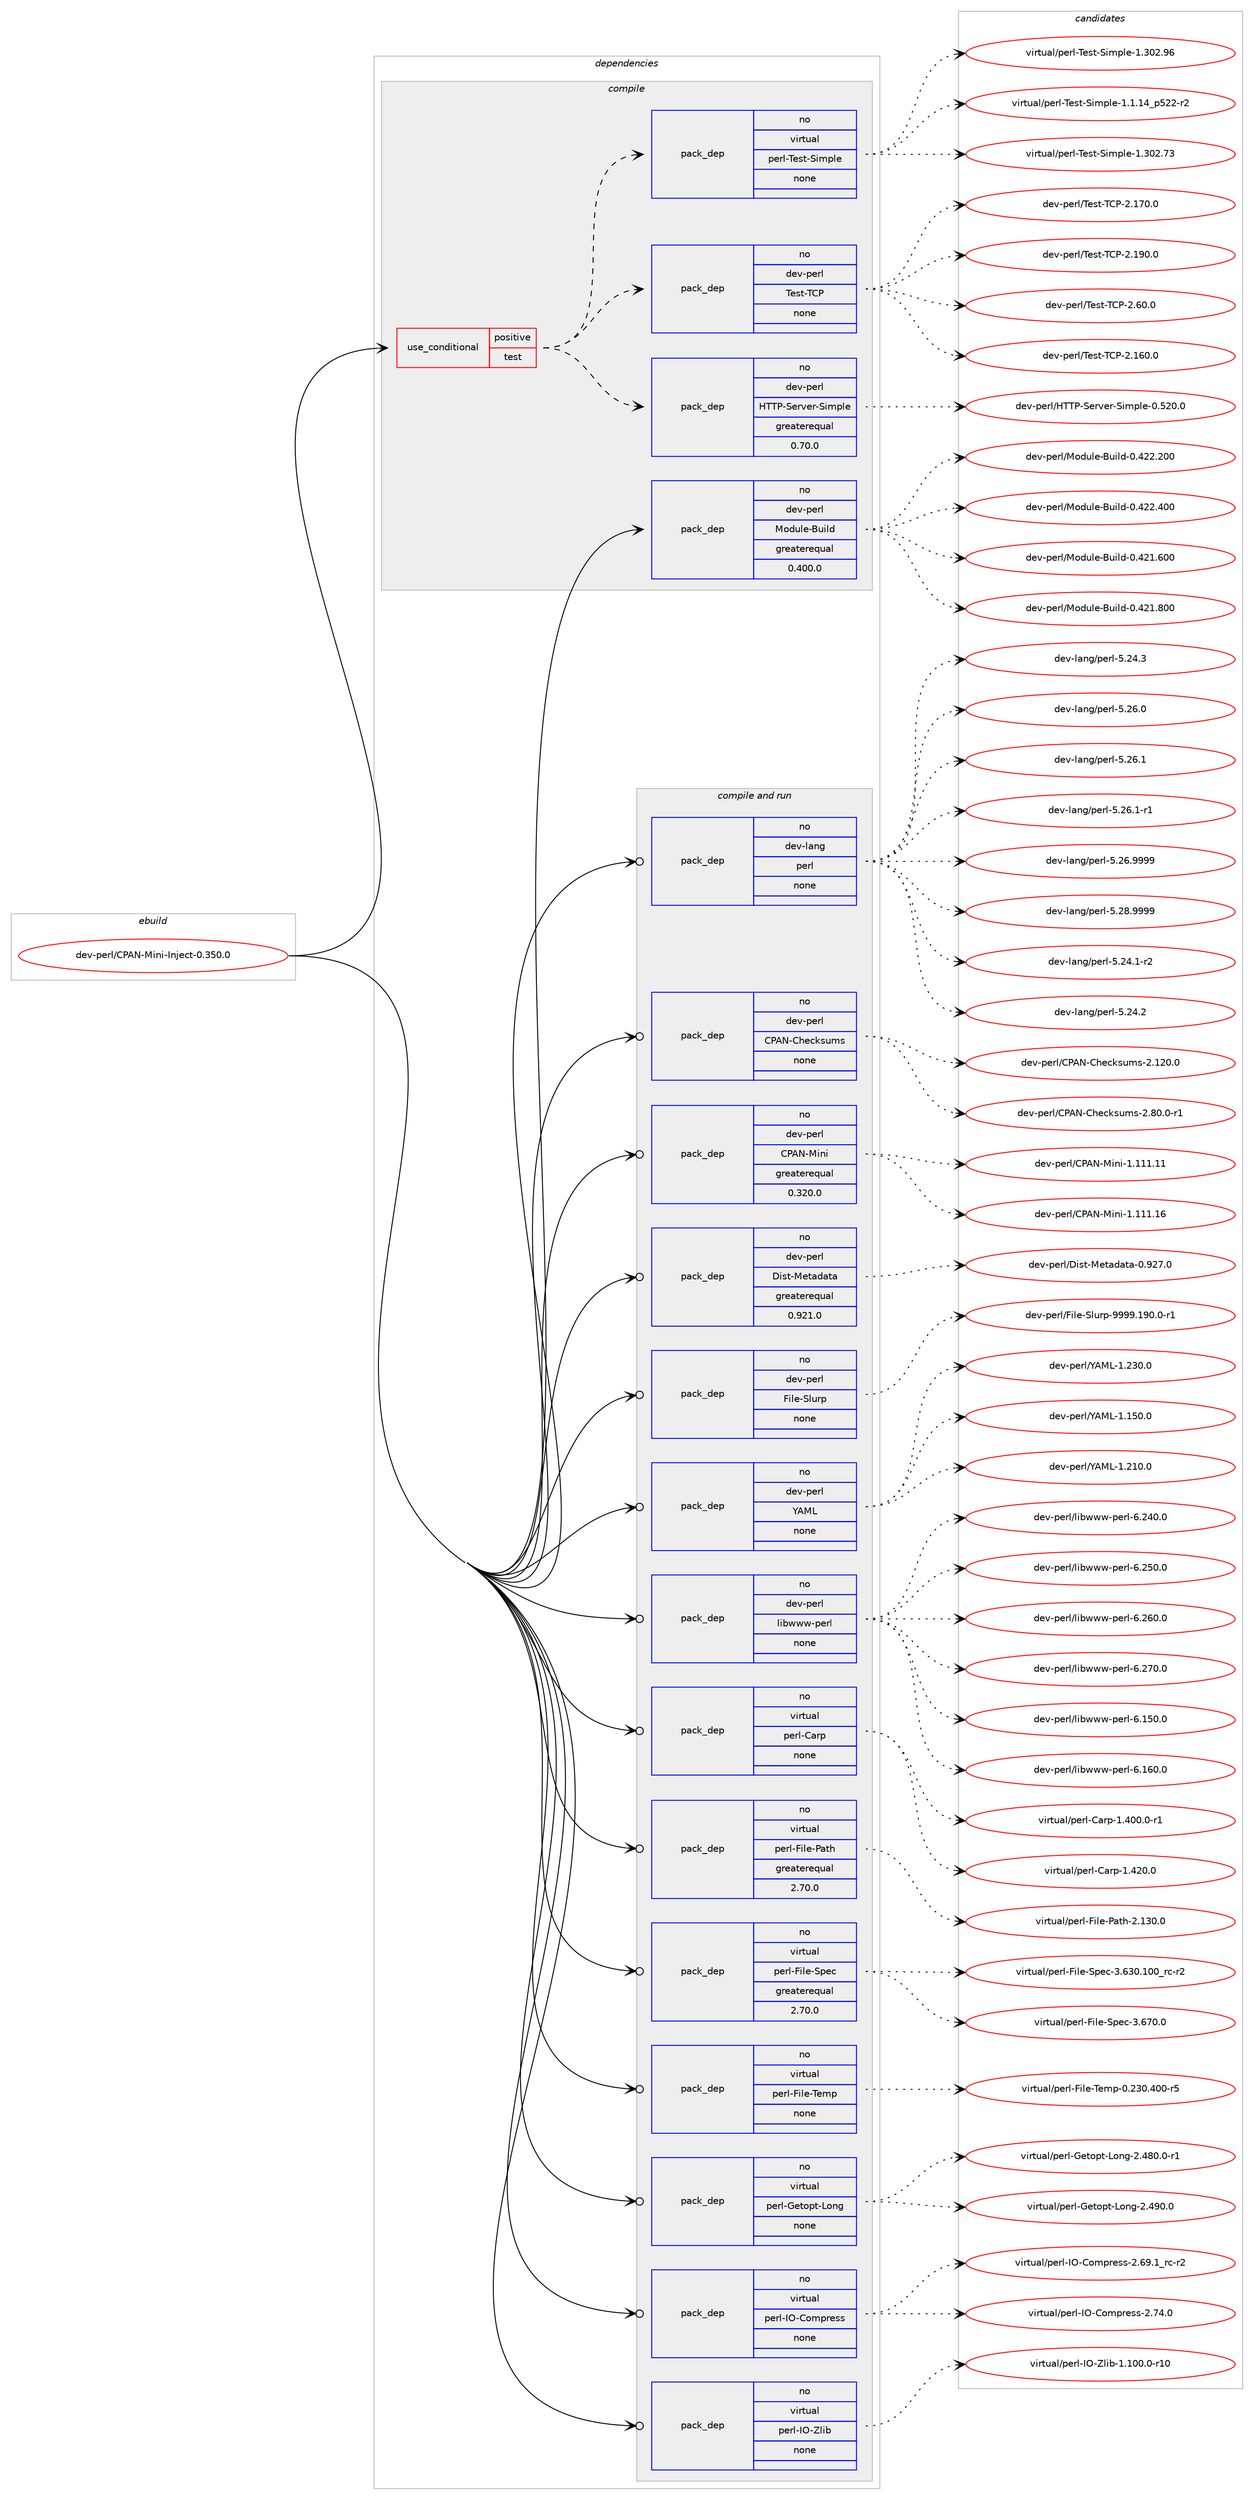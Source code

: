 digraph prolog {

# *************
# Graph options
# *************

newrank=true;
concentrate=true;
compound=true;
graph [rankdir=LR,fontname=Helvetica,fontsize=10,ranksep=1.5];#, ranksep=2.5, nodesep=0.2];
edge  [arrowhead=vee];
node  [fontname=Helvetica,fontsize=10];

# **********
# The ebuild
# **********

subgraph cluster_leftcol {
color=gray;
rank=same;
label=<<i>ebuild</i>>;
id [label="dev-perl/CPAN-Mini-Inject-0.350.0", color=red, width=4, href="../dev-perl/CPAN-Mini-Inject-0.350.0.svg"];
}

# ****************
# The dependencies
# ****************

subgraph cluster_midcol {
color=gray;
label=<<i>dependencies</i>>;
subgraph cluster_compile {
fillcolor="#eeeeee";
style=filled;
label=<<i>compile</i>>;
subgraph cond26742 {
dependency125685 [label=<<TABLE BORDER="0" CELLBORDER="1" CELLSPACING="0" CELLPADDING="4"><TR><TD ROWSPAN="3" CELLPADDING="10">use_conditional</TD></TR><TR><TD>positive</TD></TR><TR><TD>test</TD></TR></TABLE>>, shape=none, color=red];
subgraph pack95282 {
dependency125686 [label=<<TABLE BORDER="0" CELLBORDER="1" CELLSPACING="0" CELLPADDING="4" WIDTH="220"><TR><TD ROWSPAN="6" CELLPADDING="30">pack_dep</TD></TR><TR><TD WIDTH="110">no</TD></TR><TR><TD>dev-perl</TD></TR><TR><TD>HTTP-Server-Simple</TD></TR><TR><TD>greaterequal</TD></TR><TR><TD>0.70.0</TD></TR></TABLE>>, shape=none, color=blue];
}
dependency125685:e -> dependency125686:w [weight=20,style="dashed",arrowhead="vee"];
subgraph pack95283 {
dependency125687 [label=<<TABLE BORDER="0" CELLBORDER="1" CELLSPACING="0" CELLPADDING="4" WIDTH="220"><TR><TD ROWSPAN="6" CELLPADDING="30">pack_dep</TD></TR><TR><TD WIDTH="110">no</TD></TR><TR><TD>dev-perl</TD></TR><TR><TD>Test-TCP</TD></TR><TR><TD>none</TD></TR><TR><TD></TD></TR></TABLE>>, shape=none, color=blue];
}
dependency125685:e -> dependency125687:w [weight=20,style="dashed",arrowhead="vee"];
subgraph pack95284 {
dependency125688 [label=<<TABLE BORDER="0" CELLBORDER="1" CELLSPACING="0" CELLPADDING="4" WIDTH="220"><TR><TD ROWSPAN="6" CELLPADDING="30">pack_dep</TD></TR><TR><TD WIDTH="110">no</TD></TR><TR><TD>virtual</TD></TR><TR><TD>perl-Test-Simple</TD></TR><TR><TD>none</TD></TR><TR><TD></TD></TR></TABLE>>, shape=none, color=blue];
}
dependency125685:e -> dependency125688:w [weight=20,style="dashed",arrowhead="vee"];
}
id:e -> dependency125685:w [weight=20,style="solid",arrowhead="vee"];
subgraph pack95285 {
dependency125689 [label=<<TABLE BORDER="0" CELLBORDER="1" CELLSPACING="0" CELLPADDING="4" WIDTH="220"><TR><TD ROWSPAN="6" CELLPADDING="30">pack_dep</TD></TR><TR><TD WIDTH="110">no</TD></TR><TR><TD>dev-perl</TD></TR><TR><TD>Module-Build</TD></TR><TR><TD>greaterequal</TD></TR><TR><TD>0.400.0</TD></TR></TABLE>>, shape=none, color=blue];
}
id:e -> dependency125689:w [weight=20,style="solid",arrowhead="vee"];
}
subgraph cluster_compileandrun {
fillcolor="#eeeeee";
style=filled;
label=<<i>compile and run</i>>;
subgraph pack95286 {
dependency125690 [label=<<TABLE BORDER="0" CELLBORDER="1" CELLSPACING="0" CELLPADDING="4" WIDTH="220"><TR><TD ROWSPAN="6" CELLPADDING="30">pack_dep</TD></TR><TR><TD WIDTH="110">no</TD></TR><TR><TD>dev-lang</TD></TR><TR><TD>perl</TD></TR><TR><TD>none</TD></TR><TR><TD></TD></TR></TABLE>>, shape=none, color=blue];
}
id:e -> dependency125690:w [weight=20,style="solid",arrowhead="odotvee"];
subgraph pack95287 {
dependency125691 [label=<<TABLE BORDER="0" CELLBORDER="1" CELLSPACING="0" CELLPADDING="4" WIDTH="220"><TR><TD ROWSPAN="6" CELLPADDING="30">pack_dep</TD></TR><TR><TD WIDTH="110">no</TD></TR><TR><TD>dev-perl</TD></TR><TR><TD>CPAN-Checksums</TD></TR><TR><TD>none</TD></TR><TR><TD></TD></TR></TABLE>>, shape=none, color=blue];
}
id:e -> dependency125691:w [weight=20,style="solid",arrowhead="odotvee"];
subgraph pack95288 {
dependency125692 [label=<<TABLE BORDER="0" CELLBORDER="1" CELLSPACING="0" CELLPADDING="4" WIDTH="220"><TR><TD ROWSPAN="6" CELLPADDING="30">pack_dep</TD></TR><TR><TD WIDTH="110">no</TD></TR><TR><TD>dev-perl</TD></TR><TR><TD>CPAN-Mini</TD></TR><TR><TD>greaterequal</TD></TR><TR><TD>0.320.0</TD></TR></TABLE>>, shape=none, color=blue];
}
id:e -> dependency125692:w [weight=20,style="solid",arrowhead="odotvee"];
subgraph pack95289 {
dependency125693 [label=<<TABLE BORDER="0" CELLBORDER="1" CELLSPACING="0" CELLPADDING="4" WIDTH="220"><TR><TD ROWSPAN="6" CELLPADDING="30">pack_dep</TD></TR><TR><TD WIDTH="110">no</TD></TR><TR><TD>dev-perl</TD></TR><TR><TD>Dist-Metadata</TD></TR><TR><TD>greaterequal</TD></TR><TR><TD>0.921.0</TD></TR></TABLE>>, shape=none, color=blue];
}
id:e -> dependency125693:w [weight=20,style="solid",arrowhead="odotvee"];
subgraph pack95290 {
dependency125694 [label=<<TABLE BORDER="0" CELLBORDER="1" CELLSPACING="0" CELLPADDING="4" WIDTH="220"><TR><TD ROWSPAN="6" CELLPADDING="30">pack_dep</TD></TR><TR><TD WIDTH="110">no</TD></TR><TR><TD>dev-perl</TD></TR><TR><TD>File-Slurp</TD></TR><TR><TD>none</TD></TR><TR><TD></TD></TR></TABLE>>, shape=none, color=blue];
}
id:e -> dependency125694:w [weight=20,style="solid",arrowhead="odotvee"];
subgraph pack95291 {
dependency125695 [label=<<TABLE BORDER="0" CELLBORDER="1" CELLSPACING="0" CELLPADDING="4" WIDTH="220"><TR><TD ROWSPAN="6" CELLPADDING="30">pack_dep</TD></TR><TR><TD WIDTH="110">no</TD></TR><TR><TD>dev-perl</TD></TR><TR><TD>YAML</TD></TR><TR><TD>none</TD></TR><TR><TD></TD></TR></TABLE>>, shape=none, color=blue];
}
id:e -> dependency125695:w [weight=20,style="solid",arrowhead="odotvee"];
subgraph pack95292 {
dependency125696 [label=<<TABLE BORDER="0" CELLBORDER="1" CELLSPACING="0" CELLPADDING="4" WIDTH="220"><TR><TD ROWSPAN="6" CELLPADDING="30">pack_dep</TD></TR><TR><TD WIDTH="110">no</TD></TR><TR><TD>dev-perl</TD></TR><TR><TD>libwww-perl</TD></TR><TR><TD>none</TD></TR><TR><TD></TD></TR></TABLE>>, shape=none, color=blue];
}
id:e -> dependency125696:w [weight=20,style="solid",arrowhead="odotvee"];
subgraph pack95293 {
dependency125697 [label=<<TABLE BORDER="0" CELLBORDER="1" CELLSPACING="0" CELLPADDING="4" WIDTH="220"><TR><TD ROWSPAN="6" CELLPADDING="30">pack_dep</TD></TR><TR><TD WIDTH="110">no</TD></TR><TR><TD>virtual</TD></TR><TR><TD>perl-Carp</TD></TR><TR><TD>none</TD></TR><TR><TD></TD></TR></TABLE>>, shape=none, color=blue];
}
id:e -> dependency125697:w [weight=20,style="solid",arrowhead="odotvee"];
subgraph pack95294 {
dependency125698 [label=<<TABLE BORDER="0" CELLBORDER="1" CELLSPACING="0" CELLPADDING="4" WIDTH="220"><TR><TD ROWSPAN="6" CELLPADDING="30">pack_dep</TD></TR><TR><TD WIDTH="110">no</TD></TR><TR><TD>virtual</TD></TR><TR><TD>perl-File-Path</TD></TR><TR><TD>greaterequal</TD></TR><TR><TD>2.70.0</TD></TR></TABLE>>, shape=none, color=blue];
}
id:e -> dependency125698:w [weight=20,style="solid",arrowhead="odotvee"];
subgraph pack95295 {
dependency125699 [label=<<TABLE BORDER="0" CELLBORDER="1" CELLSPACING="0" CELLPADDING="4" WIDTH="220"><TR><TD ROWSPAN="6" CELLPADDING="30">pack_dep</TD></TR><TR><TD WIDTH="110">no</TD></TR><TR><TD>virtual</TD></TR><TR><TD>perl-File-Spec</TD></TR><TR><TD>greaterequal</TD></TR><TR><TD>2.70.0</TD></TR></TABLE>>, shape=none, color=blue];
}
id:e -> dependency125699:w [weight=20,style="solid",arrowhead="odotvee"];
subgraph pack95296 {
dependency125700 [label=<<TABLE BORDER="0" CELLBORDER="1" CELLSPACING="0" CELLPADDING="4" WIDTH="220"><TR><TD ROWSPAN="6" CELLPADDING="30">pack_dep</TD></TR><TR><TD WIDTH="110">no</TD></TR><TR><TD>virtual</TD></TR><TR><TD>perl-File-Temp</TD></TR><TR><TD>none</TD></TR><TR><TD></TD></TR></TABLE>>, shape=none, color=blue];
}
id:e -> dependency125700:w [weight=20,style="solid",arrowhead="odotvee"];
subgraph pack95297 {
dependency125701 [label=<<TABLE BORDER="0" CELLBORDER="1" CELLSPACING="0" CELLPADDING="4" WIDTH="220"><TR><TD ROWSPAN="6" CELLPADDING="30">pack_dep</TD></TR><TR><TD WIDTH="110">no</TD></TR><TR><TD>virtual</TD></TR><TR><TD>perl-Getopt-Long</TD></TR><TR><TD>none</TD></TR><TR><TD></TD></TR></TABLE>>, shape=none, color=blue];
}
id:e -> dependency125701:w [weight=20,style="solid",arrowhead="odotvee"];
subgraph pack95298 {
dependency125702 [label=<<TABLE BORDER="0" CELLBORDER="1" CELLSPACING="0" CELLPADDING="4" WIDTH="220"><TR><TD ROWSPAN="6" CELLPADDING="30">pack_dep</TD></TR><TR><TD WIDTH="110">no</TD></TR><TR><TD>virtual</TD></TR><TR><TD>perl-IO-Compress</TD></TR><TR><TD>none</TD></TR><TR><TD></TD></TR></TABLE>>, shape=none, color=blue];
}
id:e -> dependency125702:w [weight=20,style="solid",arrowhead="odotvee"];
subgraph pack95299 {
dependency125703 [label=<<TABLE BORDER="0" CELLBORDER="1" CELLSPACING="0" CELLPADDING="4" WIDTH="220"><TR><TD ROWSPAN="6" CELLPADDING="30">pack_dep</TD></TR><TR><TD WIDTH="110">no</TD></TR><TR><TD>virtual</TD></TR><TR><TD>perl-IO-Zlib</TD></TR><TR><TD>none</TD></TR><TR><TD></TD></TR></TABLE>>, shape=none, color=blue];
}
id:e -> dependency125703:w [weight=20,style="solid",arrowhead="odotvee"];
}
subgraph cluster_run {
fillcolor="#eeeeee";
style=filled;
label=<<i>run</i>>;
}
}

# **************
# The candidates
# **************

subgraph cluster_choices {
rank=same;
color=gray;
label=<<i>candidates</i>>;

subgraph choice95282 {
color=black;
nodesep=1;
choice100101118451121011141084772848480458310111411810111445831051091121081014548465350484648 [label="dev-perl/HTTP-Server-Simple-0.520.0", color=red, width=4,href="../dev-perl/HTTP-Server-Simple-0.520.0.svg"];
dependency125686:e -> choice100101118451121011141084772848480458310111411810111445831051091121081014548465350484648:w [style=dotted,weight="100"];
}
subgraph choice95283 {
color=black;
nodesep=1;
choice100101118451121011141084784101115116458467804550464954484648 [label="dev-perl/Test-TCP-2.160.0", color=red, width=4,href="../dev-perl/Test-TCP-2.160.0.svg"];
choice100101118451121011141084784101115116458467804550464955484648 [label="dev-perl/Test-TCP-2.170.0", color=red, width=4,href="../dev-perl/Test-TCP-2.170.0.svg"];
choice100101118451121011141084784101115116458467804550464957484648 [label="dev-perl/Test-TCP-2.190.0", color=red, width=4,href="../dev-perl/Test-TCP-2.190.0.svg"];
choice1001011184511210111410847841011151164584678045504654484648 [label="dev-perl/Test-TCP-2.60.0", color=red, width=4,href="../dev-perl/Test-TCP-2.60.0.svg"];
dependency125687:e -> choice100101118451121011141084784101115116458467804550464954484648:w [style=dotted,weight="100"];
dependency125687:e -> choice100101118451121011141084784101115116458467804550464955484648:w [style=dotted,weight="100"];
dependency125687:e -> choice100101118451121011141084784101115116458467804550464957484648:w [style=dotted,weight="100"];
dependency125687:e -> choice1001011184511210111410847841011151164584678045504654484648:w [style=dotted,weight="100"];
}
subgraph choice95284 {
color=black;
nodesep=1;
choice11810511411611797108471121011141084584101115116458310510911210810145494649464952951125350504511450 [label="virtual/perl-Test-Simple-1.1.14_p522-r2", color=red, width=4,href="../virtual/perl-Test-Simple-1.1.14_p522-r2.svg"];
choice118105114116117971084711210111410845841011151164583105109112108101454946514850465551 [label="virtual/perl-Test-Simple-1.302.73", color=red, width=4,href="../virtual/perl-Test-Simple-1.302.73.svg"];
choice118105114116117971084711210111410845841011151164583105109112108101454946514850465754 [label="virtual/perl-Test-Simple-1.302.96", color=red, width=4,href="../virtual/perl-Test-Simple-1.302.96.svg"];
dependency125688:e -> choice11810511411611797108471121011141084584101115116458310510911210810145494649464952951125350504511450:w [style=dotted,weight="100"];
dependency125688:e -> choice118105114116117971084711210111410845841011151164583105109112108101454946514850465551:w [style=dotted,weight="100"];
dependency125688:e -> choice118105114116117971084711210111410845841011151164583105109112108101454946514850465754:w [style=dotted,weight="100"];
}
subgraph choice95285 {
color=black;
nodesep=1;
choice100101118451121011141084777111100117108101456611710510810045484652504946544848 [label="dev-perl/Module-Build-0.421.600", color=red, width=4,href="../dev-perl/Module-Build-0.421.600.svg"];
choice100101118451121011141084777111100117108101456611710510810045484652504946564848 [label="dev-perl/Module-Build-0.421.800", color=red, width=4,href="../dev-perl/Module-Build-0.421.800.svg"];
choice100101118451121011141084777111100117108101456611710510810045484652505046504848 [label="dev-perl/Module-Build-0.422.200", color=red, width=4,href="../dev-perl/Module-Build-0.422.200.svg"];
choice100101118451121011141084777111100117108101456611710510810045484652505046524848 [label="dev-perl/Module-Build-0.422.400", color=red, width=4,href="../dev-perl/Module-Build-0.422.400.svg"];
dependency125689:e -> choice100101118451121011141084777111100117108101456611710510810045484652504946544848:w [style=dotted,weight="100"];
dependency125689:e -> choice100101118451121011141084777111100117108101456611710510810045484652504946564848:w [style=dotted,weight="100"];
dependency125689:e -> choice100101118451121011141084777111100117108101456611710510810045484652505046504848:w [style=dotted,weight="100"];
dependency125689:e -> choice100101118451121011141084777111100117108101456611710510810045484652505046524848:w [style=dotted,weight="100"];
}
subgraph choice95286 {
color=black;
nodesep=1;
choice100101118451089711010347112101114108455346505246494511450 [label="dev-lang/perl-5.24.1-r2", color=red, width=4,href="../dev-lang/perl-5.24.1-r2.svg"];
choice10010111845108971101034711210111410845534650524650 [label="dev-lang/perl-5.24.2", color=red, width=4,href="../dev-lang/perl-5.24.2.svg"];
choice10010111845108971101034711210111410845534650524651 [label="dev-lang/perl-5.24.3", color=red, width=4,href="../dev-lang/perl-5.24.3.svg"];
choice10010111845108971101034711210111410845534650544648 [label="dev-lang/perl-5.26.0", color=red, width=4,href="../dev-lang/perl-5.26.0.svg"];
choice10010111845108971101034711210111410845534650544649 [label="dev-lang/perl-5.26.1", color=red, width=4,href="../dev-lang/perl-5.26.1.svg"];
choice100101118451089711010347112101114108455346505446494511449 [label="dev-lang/perl-5.26.1-r1", color=red, width=4,href="../dev-lang/perl-5.26.1-r1.svg"];
choice10010111845108971101034711210111410845534650544657575757 [label="dev-lang/perl-5.26.9999", color=red, width=4,href="../dev-lang/perl-5.26.9999.svg"];
choice10010111845108971101034711210111410845534650564657575757 [label="dev-lang/perl-5.28.9999", color=red, width=4,href="../dev-lang/perl-5.28.9999.svg"];
dependency125690:e -> choice100101118451089711010347112101114108455346505246494511450:w [style=dotted,weight="100"];
dependency125690:e -> choice10010111845108971101034711210111410845534650524650:w [style=dotted,weight="100"];
dependency125690:e -> choice10010111845108971101034711210111410845534650524651:w [style=dotted,weight="100"];
dependency125690:e -> choice10010111845108971101034711210111410845534650544648:w [style=dotted,weight="100"];
dependency125690:e -> choice10010111845108971101034711210111410845534650544649:w [style=dotted,weight="100"];
dependency125690:e -> choice100101118451089711010347112101114108455346505446494511449:w [style=dotted,weight="100"];
dependency125690:e -> choice10010111845108971101034711210111410845534650544657575757:w [style=dotted,weight="100"];
dependency125690:e -> choice10010111845108971101034711210111410845534650564657575757:w [style=dotted,weight="100"];
}
subgraph choice95287 {
color=black;
nodesep=1;
choice1001011184511210111410847678065784567104101991071151171091154550464950484648 [label="dev-perl/CPAN-Checksums-2.120.0", color=red, width=4,href="../dev-perl/CPAN-Checksums-2.120.0.svg"];
choice100101118451121011141084767806578456710410199107115117109115455046564846484511449 [label="dev-perl/CPAN-Checksums-2.80.0-r1", color=red, width=4,href="../dev-perl/CPAN-Checksums-2.80.0-r1.svg"];
dependency125691:e -> choice1001011184511210111410847678065784567104101991071151171091154550464950484648:w [style=dotted,weight="100"];
dependency125691:e -> choice100101118451121011141084767806578456710410199107115117109115455046564846484511449:w [style=dotted,weight="100"];
}
subgraph choice95288 {
color=black;
nodesep=1;
choice1001011184511210111410847678065784577105110105454946494949464949 [label="dev-perl/CPAN-Mini-1.111.11", color=red, width=4,href="../dev-perl/CPAN-Mini-1.111.11.svg"];
choice1001011184511210111410847678065784577105110105454946494949464954 [label="dev-perl/CPAN-Mini-1.111.16", color=red, width=4,href="../dev-perl/CPAN-Mini-1.111.16.svg"];
dependency125692:e -> choice1001011184511210111410847678065784577105110105454946494949464949:w [style=dotted,weight="100"];
dependency125692:e -> choice1001011184511210111410847678065784577105110105454946494949464954:w [style=dotted,weight="100"];
}
subgraph choice95289 {
color=black;
nodesep=1;
choice10010111845112101114108476810511511645771011169710097116974548465750554648 [label="dev-perl/Dist-Metadata-0.927.0", color=red, width=4,href="../dev-perl/Dist-Metadata-0.927.0.svg"];
dependency125693:e -> choice10010111845112101114108476810511511645771011169710097116974548465750554648:w [style=dotted,weight="100"];
}
subgraph choice95290 {
color=black;
nodesep=1;
choice100101118451121011141084770105108101458310811711411245575757574649574846484511449 [label="dev-perl/File-Slurp-9999.190.0-r1", color=red, width=4,href="../dev-perl/File-Slurp-9999.190.0-r1.svg"];
dependency125694:e -> choice100101118451121011141084770105108101458310811711411245575757574649574846484511449:w [style=dotted,weight="100"];
}
subgraph choice95291 {
color=black;
nodesep=1;
choice1001011184511210111410847896577764549464953484648 [label="dev-perl/YAML-1.150.0", color=red, width=4,href="../dev-perl/YAML-1.150.0.svg"];
choice1001011184511210111410847896577764549465049484648 [label="dev-perl/YAML-1.210.0", color=red, width=4,href="../dev-perl/YAML-1.210.0.svg"];
choice1001011184511210111410847896577764549465051484648 [label="dev-perl/YAML-1.230.0", color=red, width=4,href="../dev-perl/YAML-1.230.0.svg"];
dependency125695:e -> choice1001011184511210111410847896577764549464953484648:w [style=dotted,weight="100"];
dependency125695:e -> choice1001011184511210111410847896577764549465049484648:w [style=dotted,weight="100"];
dependency125695:e -> choice1001011184511210111410847896577764549465051484648:w [style=dotted,weight="100"];
}
subgraph choice95292 {
color=black;
nodesep=1;
choice100101118451121011141084710810598119119119451121011141084554464953484648 [label="dev-perl/libwww-perl-6.150.0", color=red, width=4,href="../dev-perl/libwww-perl-6.150.0.svg"];
choice100101118451121011141084710810598119119119451121011141084554464954484648 [label="dev-perl/libwww-perl-6.160.0", color=red, width=4,href="../dev-perl/libwww-perl-6.160.0.svg"];
choice100101118451121011141084710810598119119119451121011141084554465052484648 [label="dev-perl/libwww-perl-6.240.0", color=red, width=4,href="../dev-perl/libwww-perl-6.240.0.svg"];
choice100101118451121011141084710810598119119119451121011141084554465053484648 [label="dev-perl/libwww-perl-6.250.0", color=red, width=4,href="../dev-perl/libwww-perl-6.250.0.svg"];
choice100101118451121011141084710810598119119119451121011141084554465054484648 [label="dev-perl/libwww-perl-6.260.0", color=red, width=4,href="../dev-perl/libwww-perl-6.260.0.svg"];
choice100101118451121011141084710810598119119119451121011141084554465055484648 [label="dev-perl/libwww-perl-6.270.0", color=red, width=4,href="../dev-perl/libwww-perl-6.270.0.svg"];
dependency125696:e -> choice100101118451121011141084710810598119119119451121011141084554464953484648:w [style=dotted,weight="100"];
dependency125696:e -> choice100101118451121011141084710810598119119119451121011141084554464954484648:w [style=dotted,weight="100"];
dependency125696:e -> choice100101118451121011141084710810598119119119451121011141084554465052484648:w [style=dotted,weight="100"];
dependency125696:e -> choice100101118451121011141084710810598119119119451121011141084554465053484648:w [style=dotted,weight="100"];
dependency125696:e -> choice100101118451121011141084710810598119119119451121011141084554465054484648:w [style=dotted,weight="100"];
dependency125696:e -> choice100101118451121011141084710810598119119119451121011141084554465055484648:w [style=dotted,weight="100"];
}
subgraph choice95293 {
color=black;
nodesep=1;
choice118105114116117971084711210111410845679711411245494652484846484511449 [label="virtual/perl-Carp-1.400.0-r1", color=red, width=4,href="../virtual/perl-Carp-1.400.0-r1.svg"];
choice11810511411611797108471121011141084567971141124549465250484648 [label="virtual/perl-Carp-1.420.0", color=red, width=4,href="../virtual/perl-Carp-1.420.0.svg"];
dependency125697:e -> choice118105114116117971084711210111410845679711411245494652484846484511449:w [style=dotted,weight="100"];
dependency125697:e -> choice11810511411611797108471121011141084567971141124549465250484648:w [style=dotted,weight="100"];
}
subgraph choice95294 {
color=black;
nodesep=1;
choice118105114116117971084711210111410845701051081014580971161044550464951484648 [label="virtual/perl-File-Path-2.130.0", color=red, width=4,href="../virtual/perl-File-Path-2.130.0.svg"];
dependency125698:e -> choice118105114116117971084711210111410845701051081014580971161044550464951484648:w [style=dotted,weight="100"];
}
subgraph choice95295 {
color=black;
nodesep=1;
choice118105114116117971084711210111410845701051081014583112101994551465451484649484895114994511450 [label="virtual/perl-File-Spec-3.630.100_rc-r2", color=red, width=4,href="../virtual/perl-File-Spec-3.630.100_rc-r2.svg"];
choice118105114116117971084711210111410845701051081014583112101994551465455484648 [label="virtual/perl-File-Spec-3.670.0", color=red, width=4,href="../virtual/perl-File-Spec-3.670.0.svg"];
dependency125699:e -> choice118105114116117971084711210111410845701051081014583112101994551465451484649484895114994511450:w [style=dotted,weight="100"];
dependency125699:e -> choice118105114116117971084711210111410845701051081014583112101994551465455484648:w [style=dotted,weight="100"];
}
subgraph choice95296 {
color=black;
nodesep=1;
choice118105114116117971084711210111410845701051081014584101109112454846505148465248484511453 [label="virtual/perl-File-Temp-0.230.400-r5", color=red, width=4,href="../virtual/perl-File-Temp-0.230.400-r5.svg"];
dependency125700:e -> choice118105114116117971084711210111410845701051081014584101109112454846505148465248484511453:w [style=dotted,weight="100"];
}
subgraph choice95297 {
color=black;
nodesep=1;
choice11810511411611797108471121011141084571101116111112116457611111010345504652564846484511449 [label="virtual/perl-Getopt-Long-2.480.0-r1", color=red, width=4,href="../virtual/perl-Getopt-Long-2.480.0-r1.svg"];
choice1181051141161179710847112101114108457110111611111211645761111101034550465257484648 [label="virtual/perl-Getopt-Long-2.490.0", color=red, width=4,href="../virtual/perl-Getopt-Long-2.490.0.svg"];
dependency125701:e -> choice11810511411611797108471121011141084571101116111112116457611111010345504652564846484511449:w [style=dotted,weight="100"];
dependency125701:e -> choice1181051141161179710847112101114108457110111611111211645761111101034550465257484648:w [style=dotted,weight="100"];
}
subgraph choice95298 {
color=black;
nodesep=1;
choice118105114116117971084711210111410845737945671111091121141011151154550465457464995114994511450 [label="virtual/perl-IO-Compress-2.69.1_rc-r2", color=red, width=4,href="../virtual/perl-IO-Compress-2.69.1_rc-r2.svg"];
choice1181051141161179710847112101114108457379456711110911211410111511545504655524648 [label="virtual/perl-IO-Compress-2.74.0", color=red, width=4,href="../virtual/perl-IO-Compress-2.74.0.svg"];
dependency125702:e -> choice118105114116117971084711210111410845737945671111091121141011151154550465457464995114994511450:w [style=dotted,weight="100"];
dependency125702:e -> choice1181051141161179710847112101114108457379456711110911211410111511545504655524648:w [style=dotted,weight="100"];
}
subgraph choice95299 {
color=black;
nodesep=1;
choice11810511411611797108471121011141084573794590108105984549464948484648451144948 [label="virtual/perl-IO-Zlib-1.100.0-r10", color=red, width=4,href="../virtual/perl-IO-Zlib-1.100.0-r10.svg"];
dependency125703:e -> choice11810511411611797108471121011141084573794590108105984549464948484648451144948:w [style=dotted,weight="100"];
}
}

}
